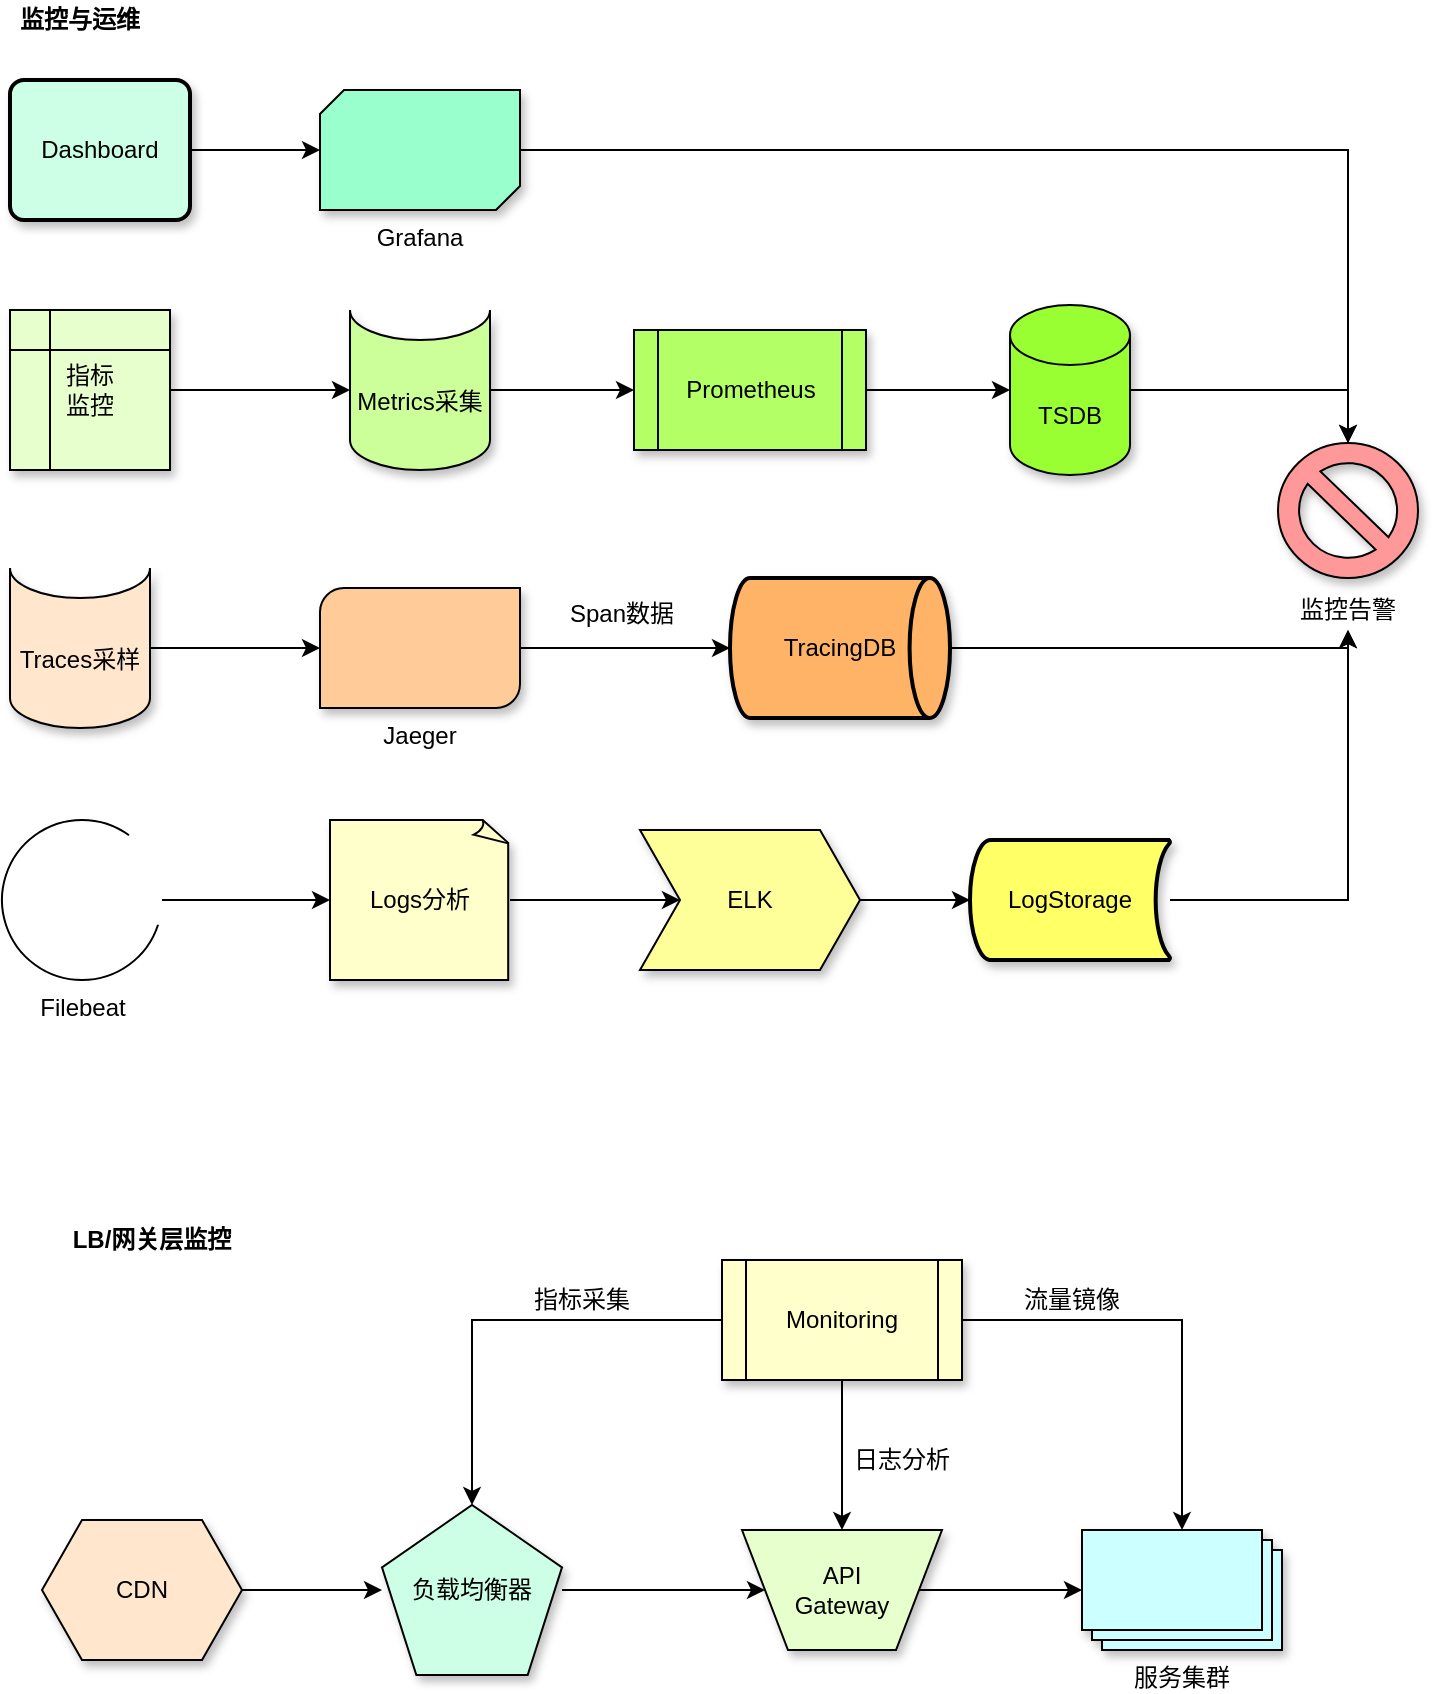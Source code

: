<mxfile version="28.0.7">
  <diagram name="第 1 页" id="joJdlqB11T2q0y29AOxt">
    <mxGraphModel dx="667" dy="293" grid="1" gridSize="10" guides="1" tooltips="1" connect="1" arrows="1" fold="1" page="1" pageScale="1" pageWidth="827" pageHeight="1169" math="0" shadow="0">
      <root>
        <mxCell id="0" />
        <mxCell id="1" parent="0" />
        <mxCell id="RT4GVT1Z5PIc4_gb6jFg-1" value="" style="group" parent="1" vertex="1" connectable="0">
          <mxGeometry x="60" y="100" width="708" height="490" as="geometry" />
        </mxCell>
        <mxCell id="RT4GVT1Z5PIc4_gb6jFg-2" value="&lt;span style=&quot;font-size: 12px;&quot;&gt;&lt;b&gt;监控与运维&lt;/b&gt;&lt;/span&gt;" style="text;strokeColor=none;align=center;fillColor=none;html=1;verticalAlign=middle;whiteSpace=wrap;rounded=0;" parent="RT4GVT1Z5PIc4_gb6jFg-1" vertex="1">
          <mxGeometry x="4" width="70" height="20" as="geometry" />
        </mxCell>
        <mxCell id="RT4GVT1Z5PIc4_gb6jFg-3" value="指标&lt;br&gt;监控" style="shape=internalStorage;whiteSpace=wrap;html=1;backgroundOutline=1;fillColor=#E6FFCC;shadow=1;" parent="RT4GVT1Z5PIc4_gb6jFg-1" vertex="1">
          <mxGeometry x="4" y="155" width="80" height="80" as="geometry" />
        </mxCell>
        <mxCell id="RT4GVT1Z5PIc4_gb6jFg-4" value="Prometheus" style="shape=process;whiteSpace=wrap;html=1;backgroundOutline=1;fillColor=#B3FF66;shadow=1;" parent="RT4GVT1Z5PIc4_gb6jFg-1" vertex="1">
          <mxGeometry x="316" y="165" width="116" height="60" as="geometry" />
        </mxCell>
        <mxCell id="RT4GVT1Z5PIc4_gb6jFg-5" value="Grafana" style="verticalLabelPosition=bottom;verticalAlign=top;html=1;shape=mxgraph.basic.diag_snip_rect;dx=6;whiteSpace=wrap;fillColor=#99FFCC;shadow=1;" parent="RT4GVT1Z5PIc4_gb6jFg-1" vertex="1">
          <mxGeometry x="159" y="45" width="100" height="60" as="geometry" />
        </mxCell>
        <mxCell id="RT4GVT1Z5PIc4_gb6jFg-6" style="edgeStyle=orthogonalEdgeStyle;rounded=0;orthogonalLoop=1;jettySize=auto;html=1;" parent="RT4GVT1Z5PIc4_gb6jFg-1" source="RT4GVT1Z5PIc4_gb6jFg-7" target="RT4GVT1Z5PIc4_gb6jFg-8" edge="1">
          <mxGeometry relative="1" as="geometry" />
        </mxCell>
        <mxCell id="RT4GVT1Z5PIc4_gb6jFg-7" value="Logs分析" style="whiteSpace=wrap;html=1;shape=mxgraph.basic.document;fillColor=#FFFFCC;shadow=1;" parent="RT4GVT1Z5PIc4_gb6jFg-1" vertex="1">
          <mxGeometry x="164" y="410" width="90" height="80" as="geometry" />
        </mxCell>
        <mxCell id="RT4GVT1Z5PIc4_gb6jFg-8" value="ELK" style="shape=step;perimeter=stepPerimeter;whiteSpace=wrap;html=1;fixedSize=1;fillColor=#FFFF99;shadow=1;" parent="RT4GVT1Z5PIc4_gb6jFg-1" vertex="1">
          <mxGeometry x="319" y="415" width="110" height="70" as="geometry" />
        </mxCell>
        <mxCell id="RT4GVT1Z5PIc4_gb6jFg-9" value="Traces采样" style="shape=cylinder3;whiteSpace=wrap;html=1;boundedLbl=1;backgroundOutline=1;size=15;lid=0;fillColor=#FFE6CC;shadow=1;" parent="RT4GVT1Z5PIc4_gb6jFg-1" vertex="1">
          <mxGeometry x="4" y="284" width="70" height="80" as="geometry" />
        </mxCell>
        <mxCell id="RT4GVT1Z5PIc4_gb6jFg-10" value="&lt;span style=&quot;text-wrap: nowrap;&quot;&gt;监控告警&lt;/span&gt;" style="text;strokeColor=none;align=center;fillColor=none;html=1;verticalAlign=middle;whiteSpace=wrap;rounded=0;" parent="RT4GVT1Z5PIc4_gb6jFg-1" vertex="1">
          <mxGeometry x="648" y="294" width="50" height="21" as="geometry" />
        </mxCell>
        <mxCell id="RT4GVT1Z5PIc4_gb6jFg-11" style="edgeStyle=orthogonalEdgeStyle;rounded=0;orthogonalLoop=1;jettySize=auto;html=1;entryX=0;entryY=0.5;entryDx=0;entryDy=0;" parent="RT4GVT1Z5PIc4_gb6jFg-1" source="RT4GVT1Z5PIc4_gb6jFg-12" target="RT4GVT1Z5PIc4_gb6jFg-4" edge="1">
          <mxGeometry relative="1" as="geometry" />
        </mxCell>
        <mxCell id="RT4GVT1Z5PIc4_gb6jFg-12" value="Metrics采集" style="shape=cylinder3;whiteSpace=wrap;html=1;boundedLbl=1;backgroundOutline=1;size=15;lid=0;fillColor=#CCFF99;shadow=1;" parent="RT4GVT1Z5PIc4_gb6jFg-1" vertex="1">
          <mxGeometry x="174" y="155" width="70" height="80" as="geometry" />
        </mxCell>
        <mxCell id="RT4GVT1Z5PIc4_gb6jFg-13" style="edgeStyle=orthogonalEdgeStyle;rounded=0;orthogonalLoop=1;jettySize=auto;html=1;entryX=0;entryY=0.5;entryDx=0;entryDy=0;entryPerimeter=0;" parent="RT4GVT1Z5PIc4_gb6jFg-1" source="RT4GVT1Z5PIc4_gb6jFg-3" target="RT4GVT1Z5PIc4_gb6jFg-12" edge="1">
          <mxGeometry relative="1" as="geometry" />
        </mxCell>
        <mxCell id="RT4GVT1Z5PIc4_gb6jFg-14" value="Jaeger" style="verticalLabelPosition=bottom;verticalAlign=top;html=1;shape=mxgraph.basic.diag_round_rect;dx=6;whiteSpace=wrap;fillColor=#FFCC99;shadow=1;" parent="RT4GVT1Z5PIc4_gb6jFg-1" vertex="1">
          <mxGeometry x="159" y="294" width="100" height="60" as="geometry" />
        </mxCell>
        <mxCell id="RT4GVT1Z5PIc4_gb6jFg-15" style="edgeStyle=orthogonalEdgeStyle;rounded=0;orthogonalLoop=1;jettySize=auto;html=1;entryX=0;entryY=0.5;entryDx=0;entryDy=0;entryPerimeter=0;" parent="RT4GVT1Z5PIc4_gb6jFg-1" source="RT4GVT1Z5PIc4_gb6jFg-9" target="RT4GVT1Z5PIc4_gb6jFg-14" edge="1">
          <mxGeometry relative="1" as="geometry" />
        </mxCell>
        <mxCell id="RT4GVT1Z5PIc4_gb6jFg-16" value="Dashboard" style="rounded=1;whiteSpace=wrap;html=1;absoluteArcSize=1;arcSize=14;strokeWidth=2;fillColor=#CCFFE6;shadow=1;" parent="RT4GVT1Z5PIc4_gb6jFg-1" vertex="1">
          <mxGeometry x="4" y="40" width="90" height="70" as="geometry" />
        </mxCell>
        <mxCell id="RT4GVT1Z5PIc4_gb6jFg-17" style="edgeStyle=orthogonalEdgeStyle;rounded=0;orthogonalLoop=1;jettySize=auto;html=1;entryX=0;entryY=0.5;entryDx=0;entryDy=0;entryPerimeter=0;" parent="RT4GVT1Z5PIc4_gb6jFg-1" source="RT4GVT1Z5PIc4_gb6jFg-16" target="RT4GVT1Z5PIc4_gb6jFg-5" edge="1">
          <mxGeometry relative="1" as="geometry" />
        </mxCell>
        <mxCell id="RT4GVT1Z5PIc4_gb6jFg-18" value="" style="verticalLabelPosition=bottom;verticalAlign=top;html=1;shape=mxgraph.basic.no_symbol;fillColor=#FF9999;shadow=1;" parent="RT4GVT1Z5PIc4_gb6jFg-1" vertex="1">
          <mxGeometry x="638" y="221.5" width="70" height="67.5" as="geometry" />
        </mxCell>
        <mxCell id="RT4GVT1Z5PIc4_gb6jFg-19" value="TSDB" style="shape=cylinder3;whiteSpace=wrap;html=1;boundedLbl=1;backgroundOutline=1;size=15;fillColor=#99FF33;shadow=1;" parent="RT4GVT1Z5PIc4_gb6jFg-1" vertex="1">
          <mxGeometry x="504" y="152.5" width="60" height="85" as="geometry" />
        </mxCell>
        <mxCell id="RT4GVT1Z5PIc4_gb6jFg-20" style="edgeStyle=orthogonalEdgeStyle;rounded=0;orthogonalLoop=1;jettySize=auto;html=1;entryX=0;entryY=0.5;entryDx=0;entryDy=0;entryPerimeter=0;" parent="RT4GVT1Z5PIc4_gb6jFg-1" source="RT4GVT1Z5PIc4_gb6jFg-4" target="RT4GVT1Z5PIc4_gb6jFg-19" edge="1">
          <mxGeometry relative="1" as="geometry" />
        </mxCell>
        <mxCell id="RT4GVT1Z5PIc4_gb6jFg-21" value="Filebeat" style="verticalLabelPosition=bottom;verticalAlign=top;html=1;shape=mxgraph.basic.arc;startAngle=0.3;endAngle=0.1;fillColor=#FF9999;" parent="RT4GVT1Z5PIc4_gb6jFg-1" vertex="1">
          <mxGeometry y="410" width="80" height="80" as="geometry" />
        </mxCell>
        <mxCell id="RT4GVT1Z5PIc4_gb6jFg-22" style="edgeStyle=orthogonalEdgeStyle;rounded=0;orthogonalLoop=1;jettySize=auto;html=1;entryX=0.5;entryY=1;entryDx=0;entryDy=0;" parent="RT4GVT1Z5PIc4_gb6jFg-1" source="RT4GVT1Z5PIc4_gb6jFg-23" target="RT4GVT1Z5PIc4_gb6jFg-10" edge="1">
          <mxGeometry relative="1" as="geometry" />
        </mxCell>
        <mxCell id="RT4GVT1Z5PIc4_gb6jFg-23" value="LogStorage" style="strokeWidth=2;html=1;shape=mxgraph.flowchart.stored_data;whiteSpace=wrap;fillColor=#FFFF66;shadow=1;" parent="RT4GVT1Z5PIc4_gb6jFg-1" vertex="1">
          <mxGeometry x="484" y="420" width="100" height="60" as="geometry" />
        </mxCell>
        <mxCell id="RT4GVT1Z5PIc4_gb6jFg-24" style="edgeStyle=orthogonalEdgeStyle;rounded=0;orthogonalLoop=1;jettySize=auto;html=1;exitX=1;exitY=0.5;exitDx=0;exitDy=0;entryX=0;entryY=0.5;entryDx=0;entryDy=0;entryPerimeter=0;" parent="RT4GVT1Z5PIc4_gb6jFg-1" source="RT4GVT1Z5PIc4_gb6jFg-8" target="RT4GVT1Z5PIc4_gb6jFg-23" edge="1">
          <mxGeometry relative="1" as="geometry" />
        </mxCell>
        <mxCell id="RT4GVT1Z5PIc4_gb6jFg-25" style="edgeStyle=orthogonalEdgeStyle;rounded=0;orthogonalLoop=1;jettySize=auto;html=1;entryX=0.5;entryY=1;entryDx=0;entryDy=0;" parent="RT4GVT1Z5PIc4_gb6jFg-1" source="RT4GVT1Z5PIc4_gb6jFg-26" target="RT4GVT1Z5PIc4_gb6jFg-10" edge="1">
          <mxGeometry relative="1" as="geometry">
            <Array as="points">
              <mxPoint x="673" y="324" />
            </Array>
          </mxGeometry>
        </mxCell>
        <mxCell id="RT4GVT1Z5PIc4_gb6jFg-26" value="TracingDB" style="strokeWidth=2;html=1;shape=mxgraph.flowchart.direct_data;whiteSpace=wrap;fillColor=#FFB366;shadow=1;" parent="RT4GVT1Z5PIc4_gb6jFg-1" vertex="1">
          <mxGeometry x="364" y="289" width="110" height="70" as="geometry" />
        </mxCell>
        <mxCell id="RT4GVT1Z5PIc4_gb6jFg-27" style="edgeStyle=orthogonalEdgeStyle;rounded=0;orthogonalLoop=1;jettySize=auto;html=1;entryX=0;entryY=0.5;entryDx=0;entryDy=0;entryPerimeter=0;" parent="RT4GVT1Z5PIc4_gb6jFg-1" source="RT4GVT1Z5PIc4_gb6jFg-14" target="RT4GVT1Z5PIc4_gb6jFg-26" edge="1">
          <mxGeometry relative="1" as="geometry" />
        </mxCell>
        <mxCell id="RT4GVT1Z5PIc4_gb6jFg-28" value="Span数据" style="text;strokeColor=none;align=center;fillColor=none;html=1;verticalAlign=middle;whiteSpace=wrap;rounded=0;" parent="RT4GVT1Z5PIc4_gb6jFg-1" vertex="1">
          <mxGeometry x="282" y="294" width="56" height="26" as="geometry" />
        </mxCell>
        <mxCell id="RT4GVT1Z5PIc4_gb6jFg-29" style="edgeStyle=orthogonalEdgeStyle;rounded=0;orthogonalLoop=1;jettySize=auto;html=1;entryX=0;entryY=0.5;entryDx=0;entryDy=0;entryPerimeter=0;" parent="RT4GVT1Z5PIc4_gb6jFg-1" source="RT4GVT1Z5PIc4_gb6jFg-21" target="RT4GVT1Z5PIc4_gb6jFg-7" edge="1">
          <mxGeometry relative="1" as="geometry" />
        </mxCell>
        <mxCell id="RT4GVT1Z5PIc4_gb6jFg-30" style="edgeStyle=orthogonalEdgeStyle;rounded=0;orthogonalLoop=1;jettySize=auto;html=1;entryX=0.5;entryY=0;entryDx=0;entryDy=0;entryPerimeter=0;" parent="RT4GVT1Z5PIc4_gb6jFg-1" source="RT4GVT1Z5PIc4_gb6jFg-5" target="RT4GVT1Z5PIc4_gb6jFg-18" edge="1">
          <mxGeometry relative="1" as="geometry" />
        </mxCell>
        <mxCell id="RT4GVT1Z5PIc4_gb6jFg-31" style="edgeStyle=orthogonalEdgeStyle;rounded=0;orthogonalLoop=1;jettySize=auto;html=1;entryX=0.5;entryY=0;entryDx=0;entryDy=0;entryPerimeter=0;" parent="RT4GVT1Z5PIc4_gb6jFg-1" source="RT4GVT1Z5PIc4_gb6jFg-19" target="RT4GVT1Z5PIc4_gb6jFg-18" edge="1">
          <mxGeometry relative="1" as="geometry" />
        </mxCell>
        <mxCell id="hVSB03RB_JKEITZuJXn4-22" value="" style="group" vertex="1" connectable="0" parent="1">
          <mxGeometry x="80" y="710" width="620" height="227.5" as="geometry" />
        </mxCell>
        <mxCell id="hVSB03RB_JKEITZuJXn4-21" value="&lt;b&gt;LB/网关层监控&lt;/b&gt;" style="text;strokeColor=none;align=center;fillColor=none;html=1;verticalAlign=middle;whiteSpace=wrap;rounded=0;" vertex="1" parent="hVSB03RB_JKEITZuJXn4-22">
          <mxGeometry x="10" width="90" height="20" as="geometry" />
        </mxCell>
        <mxCell id="hVSB03RB_JKEITZuJXn4-11" style="edgeStyle=orthogonalEdgeStyle;rounded=0;orthogonalLoop=1;jettySize=auto;html=1;exitX=1;exitY=0.5;exitDx=0;exitDy=0;" edge="1" parent="hVSB03RB_JKEITZuJXn4-22" source="hVSB03RB_JKEITZuJXn4-2" target="hVSB03RB_JKEITZuJXn4-3">
          <mxGeometry relative="1" as="geometry" />
        </mxCell>
        <mxCell id="hVSB03RB_JKEITZuJXn4-2" value="CDN" style="shape=hexagon;perimeter=hexagonPerimeter2;whiteSpace=wrap;html=1;fixedSize=1;fillColor=#FFE6CC;shadow=1;" vertex="1" parent="hVSB03RB_JKEITZuJXn4-22">
          <mxGeometry y="150" width="100" height="70" as="geometry" />
        </mxCell>
        <mxCell id="hVSB03RB_JKEITZuJXn4-12" style="edgeStyle=orthogonalEdgeStyle;rounded=0;orthogonalLoop=1;jettySize=auto;html=1;" edge="1" parent="hVSB03RB_JKEITZuJXn4-22" source="hVSB03RB_JKEITZuJXn4-3" target="hVSB03RB_JKEITZuJXn4-4">
          <mxGeometry relative="1" as="geometry" />
        </mxCell>
        <mxCell id="hVSB03RB_JKEITZuJXn4-3" value="负载均衡器" style="whiteSpace=wrap;html=1;shape=mxgraph.basic.pentagon;fillColor=#CCFFE6;shadow=1;" vertex="1" parent="hVSB03RB_JKEITZuJXn4-22">
          <mxGeometry x="170" y="142.5" width="90" height="85" as="geometry" />
        </mxCell>
        <mxCell id="hVSB03RB_JKEITZuJXn4-13" style="edgeStyle=orthogonalEdgeStyle;rounded=0;orthogonalLoop=1;jettySize=auto;html=1;" edge="1" parent="hVSB03RB_JKEITZuJXn4-22" source="hVSB03RB_JKEITZuJXn4-4" target="hVSB03RB_JKEITZuJXn4-5">
          <mxGeometry relative="1" as="geometry" />
        </mxCell>
        <mxCell id="hVSB03RB_JKEITZuJXn4-4" value="API&lt;br&gt;Gateway" style="verticalLabelPosition=middle;verticalAlign=middle;html=1;shape=trapezoid;perimeter=trapezoidPerimeter;whiteSpace=wrap;size=0.23;arcSize=10;flipV=1;labelPosition=center;align=center;fillColor=#E6FFCC;shadow=1;" vertex="1" parent="hVSB03RB_JKEITZuJXn4-22">
          <mxGeometry x="350" y="155" width="100" height="60" as="geometry" />
        </mxCell>
        <mxCell id="hVSB03RB_JKEITZuJXn4-5" value="服务集群" style="verticalLabelPosition=bottom;verticalAlign=top;html=1;shape=mxgraph.basic.layered_rect;dx=10;outlineConnect=0;whiteSpace=wrap;fillColor=#CCFFFF;shadow=1;" vertex="1" parent="hVSB03RB_JKEITZuJXn4-22">
          <mxGeometry x="520" y="155" width="100" height="60" as="geometry" />
        </mxCell>
        <mxCell id="hVSB03RB_JKEITZuJXn4-14" style="edgeStyle=orthogonalEdgeStyle;rounded=0;orthogonalLoop=1;jettySize=auto;html=1;" edge="1" parent="hVSB03RB_JKEITZuJXn4-22" source="hVSB03RB_JKEITZuJXn4-6" target="hVSB03RB_JKEITZuJXn4-3">
          <mxGeometry relative="1" as="geometry" />
        </mxCell>
        <mxCell id="hVSB03RB_JKEITZuJXn4-15" style="edgeStyle=orthogonalEdgeStyle;rounded=0;orthogonalLoop=1;jettySize=auto;html=1;entryX=0.5;entryY=0;entryDx=0;entryDy=0;" edge="1" parent="hVSB03RB_JKEITZuJXn4-22" source="hVSB03RB_JKEITZuJXn4-6" target="hVSB03RB_JKEITZuJXn4-4">
          <mxGeometry relative="1" as="geometry" />
        </mxCell>
        <mxCell id="hVSB03RB_JKEITZuJXn4-16" style="edgeStyle=orthogonalEdgeStyle;rounded=0;orthogonalLoop=1;jettySize=auto;html=1;" edge="1" parent="hVSB03RB_JKEITZuJXn4-22" source="hVSB03RB_JKEITZuJXn4-6" target="hVSB03RB_JKEITZuJXn4-5">
          <mxGeometry relative="1" as="geometry" />
        </mxCell>
        <mxCell id="hVSB03RB_JKEITZuJXn4-6" value="Monitoring" style="shape=process;whiteSpace=wrap;html=1;backgroundOutline=1;fillColor=#FFFFCC;shadow=1;" vertex="1" parent="hVSB03RB_JKEITZuJXn4-22">
          <mxGeometry x="340" y="20" width="120" height="60" as="geometry" />
        </mxCell>
        <mxCell id="hVSB03RB_JKEITZuJXn4-17" value="指标采集" style="text;strokeColor=none;align=center;fillColor=none;html=1;verticalAlign=middle;whiteSpace=wrap;rounded=0;" vertex="1" parent="hVSB03RB_JKEITZuJXn4-22">
          <mxGeometry x="240" y="30" width="60" height="20" as="geometry" />
        </mxCell>
        <mxCell id="hVSB03RB_JKEITZuJXn4-18" value="日志分析" style="text;strokeColor=none;align=center;fillColor=none;html=1;verticalAlign=middle;whiteSpace=wrap;rounded=0;" vertex="1" parent="hVSB03RB_JKEITZuJXn4-22">
          <mxGeometry x="400" y="110" width="60" height="20" as="geometry" />
        </mxCell>
        <mxCell id="hVSB03RB_JKEITZuJXn4-19" value="流量镜像" style="text;strokeColor=none;align=center;fillColor=none;html=1;verticalAlign=middle;whiteSpace=wrap;rounded=0;" vertex="1" parent="hVSB03RB_JKEITZuJXn4-22">
          <mxGeometry x="490" y="30" width="50" height="20" as="geometry" />
        </mxCell>
      </root>
    </mxGraphModel>
  </diagram>
</mxfile>
